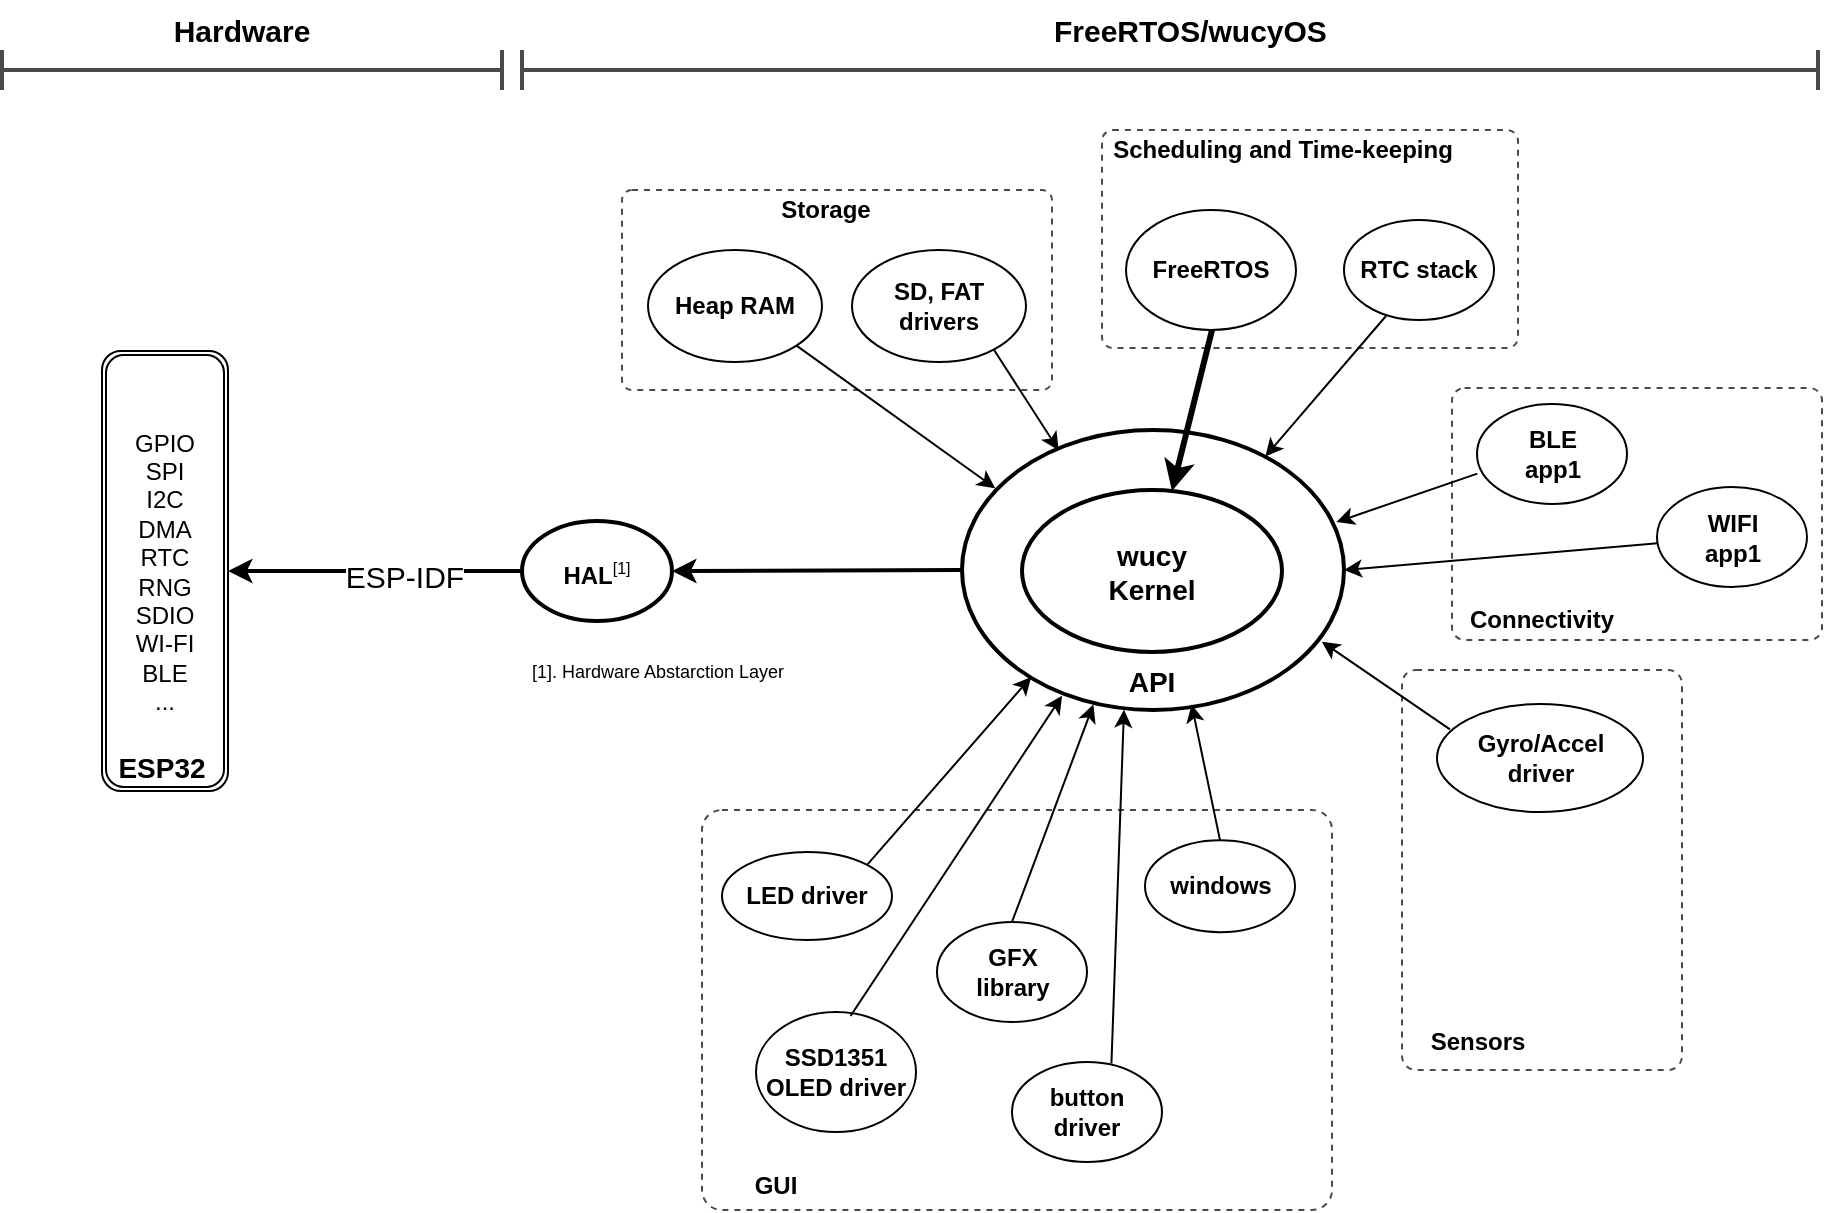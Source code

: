 <mxfile version="12.0.0" type="github" pages="1"><diagram id="uhMls-USeTIrED09NZos" name="Page-1"><mxGraphModel dx="2881" dy="1089" grid="1" gridSize="10" guides="1" tooltips="1" connect="1" arrows="1" fold="1" page="1" pageScale="1" pageWidth="850" pageHeight="1100" math="0" shadow="0"><root><mxCell id="0"/><mxCell id="1" parent="0"/><mxCell id="KH51fDKrw782N3OBTwOU-150" value="" style="rounded=1;whiteSpace=wrap;html=1;strokeWidth=1;glass=0;fillColor=none;arcSize=5;strokeColor=#4A4A4A;dashed=1;" vertex="1" parent="1"><mxGeometry x="410" y="300" width="208" height="109" as="geometry"/></mxCell><mxCell id="KH51fDKrw782N3OBTwOU-149" value="" style="rounded=1;whiteSpace=wrap;html=1;strokeWidth=1;glass=0;fillColor=none;arcSize=5;strokeColor=#4A4A4A;dashed=1;" vertex="1" parent="1"><mxGeometry x="585" y="429" width="185" height="126" as="geometry"/></mxCell><mxCell id="KH51fDKrw782N3OBTwOU-152" value="" style="rounded=1;whiteSpace=wrap;html=1;strokeWidth=1;glass=0;fillColor=none;arcSize=5;strokeColor=#4A4A4A;dashed=1;" vertex="1" parent="1"><mxGeometry x="170" y="330" width="215" height="100" as="geometry"/></mxCell><mxCell id="KH51fDKrw782N3OBTwOU-146" value="" style="rounded=1;whiteSpace=wrap;html=1;strokeWidth=1;glass=0;fillColor=none;arcSize=5;strokeColor=#4A4A4A;dashed=1;" vertex="1" parent="1"><mxGeometry x="560" y="570" width="140" height="200" as="geometry"/></mxCell><mxCell id="KH51fDKrw782N3OBTwOU-114" value="" style="rounded=1;whiteSpace=wrap;html=1;strokeWidth=1;glass=0;fillColor=none;arcSize=5;strokeColor=#4A4A4A;dashed=1;" vertex="1" parent="1"><mxGeometry x="210" y="640" width="315" height="200" as="geometry"/></mxCell><mxCell id="KH51fDKrw782N3OBTwOU-2" value="&lt;b&gt;&lt;br&gt;&lt;/b&gt;" style="ellipse;whiteSpace=wrap;html=1;strokeWidth=2;" vertex="1" parent="1"><mxGeometry x="340" y="450" width="191" height="140" as="geometry"/></mxCell><mxCell id="KH51fDKrw782N3OBTwOU-11" value="&lt;b&gt;FreeRTOS&lt;/b&gt;" style="ellipse;whiteSpace=wrap;html=1;strokeWidth=1;" vertex="1" parent="1"><mxGeometry x="422" y="340" width="85" height="60" as="geometry"/></mxCell><mxCell id="KH51fDKrw782N3OBTwOU-14" value="&lt;b&gt;windows&lt;br&gt;&lt;/b&gt;" style="ellipse;whiteSpace=wrap;html=1;strokeWidth=1;" vertex="1" parent="1"><mxGeometry x="431.5" y="655.087" width="75" height="46" as="geometry"/></mxCell><mxCell id="KH51fDKrw782N3OBTwOU-16" value="&lt;span style=&quot;font-family: &amp;#34;helvetica&amp;#34; , &amp;#34;arial&amp;#34; , sans-serif ; font-size: 0px&quot;&gt;%3CmxGraphModel%3E%3Croot%3E%3CmxCell%20id%3D%220%22%2F%3E%3CmxCell%20id%3D%221%22%20parent%3D%220%22%2F%3E%3CmxCell%20id%3D%222%22%20value%3D%22%26lt%3Bb%26gt%3Bdisplay%26lt%3B%2Fb%26gt%3B%22%20style%3D%22ellipse%3BwhiteSpace%3Dwrap%3Bhtml%3D1%3BstrokeWidth%3D1%3B%22%20vertex%3D%221%22%20parent%3D%221%22%3E%3CmxGeometry%20x%3D%22280%22%20y%3D%22360%22%20width%3D%2275%22%20height%3D%2250%22%20as%3D%22geometry%22%2F%3E%3C%2FmxCell%3E%3C%2Froot%3E%3C%2FmxGraphModel%3E&lt;/span&gt;" style="text;html=1;resizable=0;points=[];autosize=1;align=left;verticalAlign=top;spacingTop=-4;" vertex="1" parent="1"><mxGeometry x="206.5" y="746" width="20" height="20" as="geometry"/></mxCell><mxCell id="KH51fDKrw782N3OBTwOU-17" value="&lt;b&gt;GFX &lt;br&gt;library&lt;br&gt;&lt;/b&gt;" style="ellipse;whiteSpace=wrap;html=1;strokeWidth=1;" vertex="1" parent="1"><mxGeometry x="327.5" y="696" width="75" height="50" as="geometry"/></mxCell><mxCell id="KH51fDKrw782N3OBTwOU-21" value="&lt;b&gt;HAL&lt;/b&gt;&lt;sup&gt;&lt;font style=&quot;font-size: 8px&quot;&gt;[1]&lt;br&gt;&lt;/font&gt;&lt;/sup&gt;" style="ellipse;whiteSpace=wrap;html=1;strokeWidth=2;" vertex="1" parent="1"><mxGeometry x="120" y="495.5" width="75" height="50" as="geometry"/></mxCell><mxCell id="KH51fDKrw782N3OBTwOU-22" value="&lt;font style=&quot;font-size: 9px&quot;&gt;[1]. Hardware Abstarction Layer&lt;/font&gt;" style="text;html=1;strokeColor=none;fillColor=none;align=center;verticalAlign=middle;whiteSpace=wrap;rounded=0;strokeWidth=3;" vertex="1" parent="1"><mxGeometry x="120" y="560" width="136" height="20" as="geometry"/></mxCell><mxCell id="KH51fDKrw782N3OBTwOU-25" value="" style="endArrow=classic;html=1;exitX=0;exitY=0.5;exitDx=0;exitDy=0;entryX=1;entryY=0.5;entryDx=0;entryDy=0;strokeWidth=2;" edge="1" parent="1" source="KH51fDKrw782N3OBTwOU-2" target="KH51fDKrw782N3OBTwOU-21"><mxGeometry width="50" height="50" relative="1" as="geometry"><mxPoint x="105.5" y="749" as="sourcePoint"/><mxPoint x="155.5" y="699" as="targetPoint"/></mxGeometry></mxCell><mxCell id="KH51fDKrw782N3OBTwOU-27" value="&lt;font style=&quot;font-size: 12px&quot;&gt;&lt;b&gt;SSD1351&lt;br&gt;OLED driver&lt;/b&gt;&lt;/font&gt;" style="ellipse;whiteSpace=wrap;html=1;strokeWidth=1;" vertex="1" parent="1"><mxGeometry x="237" y="741" width="80" height="60" as="geometry"/></mxCell><mxCell id="KH51fDKrw782N3OBTwOU-42" value="&lt;b&gt;button&lt;br&gt;driver&lt;br&gt;&lt;/b&gt;" style="ellipse;whiteSpace=wrap;html=1;strokeWidth=1;" vertex="1" parent="1"><mxGeometry x="365" y="766" width="75" height="50" as="geometry"/></mxCell><mxCell id="KH51fDKrw782N3OBTwOU-46" value="&lt;b&gt;WIFI&lt;br&gt;app1&lt;br&gt;&lt;/b&gt;" style="ellipse;whiteSpace=wrap;html=1;strokeWidth=1;" vertex="1" parent="1"><mxGeometry x="687.5" y="478.5" width="75" height="50" as="geometry"/></mxCell><mxCell id="KH51fDKrw782N3OBTwOU-51" value="" style="endArrow=classic;html=1;strokeWidth=3;" edge="1" parent="1" target="KH51fDKrw782N3OBTwOU-142"><mxGeometry width="50" height="50" relative="1" as="geometry"><mxPoint x="465" y="400" as="sourcePoint"/><mxPoint x="450" y="450" as="targetPoint"/></mxGeometry></mxCell><mxCell id="KH51fDKrw782N3OBTwOU-52" value="" style="endArrow=classic;html=1;entryX=1;entryY=0.5;entryDx=0;entryDy=0;" edge="1" parent="1" source="KH51fDKrw782N3OBTwOU-46" target="KH51fDKrw782N3OBTwOU-2"><mxGeometry width="50" height="50" relative="1" as="geometry"><mxPoint x="626.5" y="480" as="sourcePoint"/><mxPoint x="406.875" y="600.6" as="targetPoint"/></mxGeometry></mxCell><mxCell id="KH51fDKrw782N3OBTwOU-68" value="&lt;span&gt;&lt;b&gt;Gyro/Accel&lt;br&gt;driver&lt;/b&gt;&lt;br&gt;&lt;/span&gt;" style="ellipse;whiteSpace=wrap;html=1;strokeWidth=1;" vertex="1" parent="1"><mxGeometry x="577.5" y="587" width="103" height="54" as="geometry"/></mxCell><mxCell id="KH51fDKrw782N3OBTwOU-69" value="" style="endArrow=classic;html=1;exitX=0.063;exitY=0.235;exitDx=0;exitDy=0;exitPerimeter=0;entryX=0.942;entryY=0.756;entryDx=0;entryDy=0;entryPerimeter=0;" edge="1" parent="1" source="KH51fDKrw782N3OBTwOU-68" target="KH51fDKrw782N3OBTwOU-2"><mxGeometry width="50" height="50" relative="1" as="geometry"><mxPoint x="516.5" y="519" as="sourcePoint"/><mxPoint x="504.5" y="524" as="targetPoint"/></mxGeometry></mxCell><mxCell id="KH51fDKrw782N3OBTwOU-92" value="" style="endArrow=classic;html=1;exitX=0.591;exitY=0.033;exitDx=0;exitDy=0;entryX=0.262;entryY=0.949;entryDx=0;entryDy=0;entryPerimeter=0;exitPerimeter=0;" edge="1" parent="1" source="KH51fDKrw782N3OBTwOU-27" target="KH51fDKrw782N3OBTwOU-2"><mxGeometry width="50" height="50" relative="1" as="geometry"><mxPoint x="452.381" y="615.891" as="sourcePoint"/><mxPoint x="388.756" y="564.38" as="targetPoint"/></mxGeometry></mxCell><mxCell id="KH51fDKrw782N3OBTwOU-101" value="" style="endArrow=classic;html=1;exitX=0.663;exitY=0.014;exitDx=0;exitDy=0;exitPerimeter=0;entryX=0.424;entryY=0.999;entryDx=0;entryDy=0;entryPerimeter=0;" edge="1" parent="1" source="KH51fDKrw782N3OBTwOU-42" target="KH51fDKrw782N3OBTwOU-2"><mxGeometry width="50" height="50" relative="1" as="geometry"><mxPoint x="577.483" y="607.322" as="sourcePoint"/><mxPoint x="513.756" y="555.88" as="targetPoint"/></mxGeometry></mxCell><mxCell id="KH51fDKrw782N3OBTwOU-102" value="" style="endArrow=classic;html=1;exitX=0.5;exitY=0;exitDx=0;exitDy=0;entryX=0.344;entryY=0.98;entryDx=0;entryDy=0;entryPerimeter=0;strokeWidth=1;" edge="1" parent="1" source="KH51fDKrw782N3OBTwOU-17" target="KH51fDKrw782N3OBTwOU-2"><mxGeometry width="50" height="50" relative="1" as="geometry"><mxPoint x="356.225" y="720.7" as="sourcePoint"/><mxPoint x="435.068" y="552.44" as="targetPoint"/></mxGeometry></mxCell><mxCell id="KH51fDKrw782N3OBTwOU-112" value="" style="endArrow=classic;html=1;exitX=0.5;exitY=0;exitDx=0;exitDy=0;entryX=0.601;entryY=0.98;entryDx=0;entryDy=0;entryPerimeter=0;" edge="1" parent="1" source="KH51fDKrw782N3OBTwOU-14" target="KH51fDKrw782N3OBTwOU-2"><mxGeometry width="50" height="50" relative="1" as="geometry"><mxPoint x="395.5" y="660" as="sourcePoint"/><mxPoint x="458.072" y="560.12" as="targetPoint"/></mxGeometry></mxCell><mxCell id="KH51fDKrw782N3OBTwOU-115" value="&lt;b&gt;&lt;font style=&quot;font-size: 12px&quot;&gt;GUI&lt;/font&gt;&lt;/b&gt;" style="text;html=1;strokeColor=none;fillColor=none;align=center;verticalAlign=middle;whiteSpace=wrap;rounded=0;glass=0;fontSize=15;" vertex="1" parent="1"><mxGeometry x="226.5" y="816" width="40" height="20" as="geometry"/></mxCell><mxCell id="KH51fDKrw782N3OBTwOU-116" value="&lt;b&gt;&lt;font style=&quot;font-size: 12px&quot;&gt;LED driver&lt;/font&gt;&lt;/b&gt;" style="ellipse;whiteSpace=wrap;html=1;strokeWidth=1;" vertex="1" parent="1"><mxGeometry x="220" y="661" width="85" height="44" as="geometry"/></mxCell><mxCell id="KH51fDKrw782N3OBTwOU-119" value="" style="endArrow=classic;html=1;exitX=1;exitY=0;exitDx=0;exitDy=0;entryX=0.181;entryY=0.882;entryDx=0;entryDy=0;entryPerimeter=0;" edge="1" parent="1" source="KH51fDKrw782N3OBTwOU-116" target="KH51fDKrw782N3OBTwOU-2"><mxGeometry width="50" height="50" relative="1" as="geometry"><mxPoint x="601.174" y="602.231" as="sourcePoint"/><mxPoint x="500.582" y="547.359" as="targetPoint"/></mxGeometry></mxCell><mxCell id="KH51fDKrw782N3OBTwOU-122" value="&lt;b&gt;RTC stack&lt;br&gt;&lt;/b&gt;" style="ellipse;whiteSpace=wrap;html=1;strokeWidth=1;" vertex="1" parent="1"><mxGeometry x="531" y="345" width="75" height="50" as="geometry"/></mxCell><mxCell id="KH51fDKrw782N3OBTwOU-123" value="" style="endArrow=classic;html=1;exitX=0.28;exitY=0.96;exitDx=0;exitDy=0;entryX=0.794;entryY=0.095;entryDx=0;entryDy=0;entryPerimeter=0;exitPerimeter=0;" edge="1" parent="1" source="KH51fDKrw782N3OBTwOU-122" target="KH51fDKrw782N3OBTwOU-2"><mxGeometry width="50" height="50" relative="1" as="geometry"><mxPoint x="636.5" y="490" as="sourcePoint"/><mxPoint x="670" y="350" as="targetPoint"/></mxGeometry></mxCell><mxCell id="KH51fDKrw782N3OBTwOU-124" value="&lt;b&gt;BLE&lt;br&gt;app1&lt;br&gt;&lt;/b&gt;" style="ellipse;whiteSpace=wrap;html=1;strokeWidth=1;" vertex="1" parent="1"><mxGeometry x="597.5" y="437" width="75" height="50" as="geometry"/></mxCell><mxCell id="KH51fDKrw782N3OBTwOU-125" value="" style="endArrow=classic;html=1;entryX=0.98;entryY=0.329;entryDx=0;entryDy=0;exitX=0.002;exitY=0.696;exitDx=0;exitDy=0;exitPerimeter=0;entryPerimeter=0;" edge="1" parent="1" source="KH51fDKrw782N3OBTwOU-124" target="KH51fDKrw782N3OBTwOU-2"><mxGeometry width="50" height="50" relative="1" as="geometry"><mxPoint x="600" y="380" as="sourcePoint"/><mxPoint x="480" y="409" as="targetPoint"/></mxGeometry></mxCell><mxCell id="KH51fDKrw782N3OBTwOU-128" value="&lt;b&gt;&lt;font style=&quot;font-size: 12px&quot;&gt;Sensors&lt;/font&gt;&lt;/b&gt;" style="text;html=1;strokeColor=none;fillColor=none;align=center;verticalAlign=middle;whiteSpace=wrap;rounded=0;glass=0;" vertex="1" parent="1"><mxGeometry x="577.5" y="746" width="40" height="20" as="geometry"/></mxCell><mxCell id="KH51fDKrw782N3OBTwOU-131" value="&lt;b&gt;&lt;font style=&quot;font-size: 12px&quot;&gt;Connectivity&lt;/font&gt;&lt;/b&gt;" style="text;html=1;strokeColor=none;fillColor=none;align=center;verticalAlign=middle;whiteSpace=wrap;rounded=0;glass=0;" vertex="1" parent="1"><mxGeometry x="610" y="535" width="40" height="20" as="geometry"/></mxCell><mxCell id="KH51fDKrw782N3OBTwOU-133" value="&lt;b&gt;&lt;font style=&quot;font-size: 12px&quot;&gt;Scheduling and Time-keeping&lt;/font&gt;&lt;/b&gt;" style="text;html=1;strokeColor=none;fillColor=none;align=center;verticalAlign=middle;whiteSpace=wrap;rounded=0;glass=0;" vertex="1" parent="1"><mxGeometry x="379" y="300" width="243" height="20" as="geometry"/></mxCell><mxCell id="KH51fDKrw782N3OBTwOU-139" value="&lt;span style=&quot;text-align: right&quot;&gt;GPIO&lt;/span&gt;&lt;br style=&quot;text-align: right&quot;&gt;&lt;span style=&quot;text-align: right&quot;&gt;SPI&lt;br&gt;&lt;/span&gt;I2C&lt;br style=&quot;text-align: right&quot;&gt;&lt;span style=&quot;text-align: right&quot;&gt;DMA&lt;/span&gt;&lt;br style=&quot;text-align: right&quot;&gt;&lt;span style=&quot;text-align: right&quot;&gt;RTC&lt;/span&gt;&lt;br style=&quot;text-align: right&quot;&gt;&lt;span style=&quot;text-align: right&quot;&gt;RNG&lt;br&gt;&lt;/span&gt;SDIO&lt;br style=&quot;text-align: right&quot;&gt;&lt;span style=&quot;text-align: right&quot;&gt;WI-FI&lt;/span&gt;&lt;br style=&quot;text-align: right&quot;&gt;&lt;span style=&quot;text-align: right&quot;&gt;BLE&lt;br&gt;...&lt;br&gt;&lt;/span&gt;" style="shape=ext;double=1;rounded=1;whiteSpace=wrap;html=1;glass=0;strokeWidth=1;fillColor=none;" vertex="1" parent="1"><mxGeometry x="-90" y="410.5" width="63" height="220" as="geometry"/></mxCell><mxCell id="KH51fDKrw782N3OBTwOU-142" value="&lt;b&gt;&lt;font style=&quot;font-size: 14px&quot;&gt;wucy&lt;br&gt;Kernel&lt;/font&gt;&lt;br&gt;&lt;/b&gt;" style="ellipse;whiteSpace=wrap;html=1;strokeWidth=2;" vertex="1" parent="1"><mxGeometry x="370" y="480" width="130" height="81" as="geometry"/></mxCell><mxCell id="KH51fDKrw782N3OBTwOU-143" value="&lt;b&gt;&lt;font style=&quot;font-size: 14px&quot;&gt;API&lt;/font&gt;&lt;/b&gt;" style="text;html=1;strokeColor=none;fillColor=none;align=center;verticalAlign=middle;whiteSpace=wrap;rounded=0;glass=0;" vertex="1" parent="1"><mxGeometry x="395" y="566.128" width="80" height="20" as="geometry"/></mxCell><mxCell id="KH51fDKrw782N3OBTwOU-144" value="" style="endArrow=classic;html=1;strokeWidth=2;exitX=0;exitY=0.5;exitDx=0;exitDy=0;entryX=1;entryY=0.5;entryDx=0;entryDy=0;" edge="1" parent="1" source="KH51fDKrw782N3OBTwOU-21" target="KH51fDKrw782N3OBTwOU-139"><mxGeometry width="50" height="50" relative="1" as="geometry"><mxPoint x="1.5" y="505.5" as="sourcePoint"/><mxPoint x="51.5" y="455.5" as="targetPoint"/></mxGeometry></mxCell><mxCell id="KH51fDKrw782N3OBTwOU-165" value="ESP-IDF" style="text;html=1;resizable=0;points=[];align=center;verticalAlign=middle;labelBackgroundColor=#ffffff;fontSize=15;" vertex="1" connectable="0" parent="KH51fDKrw782N3OBTwOU-144"><mxGeometry x="-0.191" y="2" relative="1" as="geometry"><mxPoint as="offset"/></mxGeometry></mxCell><mxCell id="KH51fDKrw782N3OBTwOU-145" value="&lt;b&gt;&lt;font style=&quot;font-size: 14px&quot;&gt;ESP32&lt;/font&gt;&lt;/b&gt;" style="text;html=1;strokeColor=none;fillColor=none;align=center;verticalAlign=middle;whiteSpace=wrap;rounded=0;glass=0;" vertex="1" parent="1"><mxGeometry x="-100" y="608.628" width="80" height="20" as="geometry"/></mxCell><mxCell id="KH51fDKrw782N3OBTwOU-147" value="&lt;b&gt;SD, FAT &lt;br&gt;drivers&lt;br&gt;&lt;/b&gt;" style="ellipse;whiteSpace=wrap;html=1;strokeWidth=1;" vertex="1" parent="1"><mxGeometry x="285" y="360" width="87" height="56" as="geometry"/></mxCell><mxCell id="KH51fDKrw782N3OBTwOU-151" value="" style="endArrow=classic;html=1;exitX=0.813;exitY=0.884;exitDx=0;exitDy=0;exitPerimeter=0;entryX=0.253;entryY=0.072;entryDx=0;entryDy=0;entryPerimeter=0;" edge="1" parent="1" source="KH51fDKrw782N3OBTwOU-147" target="KH51fDKrw782N3OBTwOU-2"><mxGeometry width="50" height="50" relative="1" as="geometry"><mxPoint x="562" y="403" as="sourcePoint"/><mxPoint x="387" y="458" as="targetPoint"/></mxGeometry></mxCell><mxCell id="KH51fDKrw782N3OBTwOU-153" value="&lt;b&gt;&lt;font style=&quot;font-size: 12px&quot;&gt;Storage&lt;/font&gt;&lt;/b&gt;" style="text;html=1;strokeColor=none;fillColor=none;align=center;verticalAlign=middle;whiteSpace=wrap;rounded=0;glass=0;" vertex="1" parent="1"><mxGeometry x="251.5" y="330" width="40" height="20" as="geometry"/></mxCell><mxCell id="KH51fDKrw782N3OBTwOU-154" value="" style="shape=crossbar;whiteSpace=wrap;html=1;rounded=1;glass=0;strokeColor=#4A4A4A;strokeWidth=2;fillColor=none;fontSize=15;" vertex="1" parent="1"><mxGeometry x="120" y="260" width="648" height="20" as="geometry"/></mxCell><mxCell id="KH51fDKrw782N3OBTwOU-158" value="" style="shape=crossbar;whiteSpace=wrap;html=1;rounded=1;glass=0;strokeColor=#4A4A4A;strokeWidth=2;fillColor=none;fontSize=15;" vertex="1" parent="1"><mxGeometry x="-140" y="260" width="250" height="20" as="geometry"/></mxCell><mxCell id="KH51fDKrw782N3OBTwOU-167" value="&lt;b&gt;&lt;font style=&quot;font-size: 15px&quot;&gt;Hardware&lt;/font&gt;&lt;/b&gt;" style="text;html=1;strokeColor=none;fillColor=none;align=center;verticalAlign=middle;whiteSpace=wrap;rounded=0;glass=0;" vertex="1" parent="1"><mxGeometry x="-40" y="240" width="40" height="20" as="geometry"/></mxCell><mxCell id="KH51fDKrw782N3OBTwOU-169" value="&lt;b&gt;FreeRTOS/wucyOS&lt;/b&gt;" style="text;html=1;fontSize=15;" vertex="1" parent="1"><mxGeometry x="384" y="235" width="102" height="30" as="geometry"/></mxCell><mxCell id="KH51fDKrw782N3OBTwOU-170" value="&lt;b&gt;Heap RAM&lt;br&gt;&lt;/b&gt;" style="ellipse;whiteSpace=wrap;html=1;strokeWidth=1;" vertex="1" parent="1"><mxGeometry x="183" y="360" width="87" height="56" as="geometry"/></mxCell><mxCell id="KH51fDKrw782N3OBTwOU-171" value="" style="endArrow=classic;html=1;exitX=1;exitY=1;exitDx=0;exitDy=0;entryX=0.087;entryY=0.208;entryDx=0;entryDy=0;entryPerimeter=0;" edge="1" parent="1" source="KH51fDKrw782N3OBTwOU-170" target="KH51fDKrw782N3OBTwOU-2"><mxGeometry width="50" height="50" relative="1" as="geometry"><mxPoint x="365.731" y="419.504" as="sourcePoint"/><mxPoint x="398.323" y="470.08" as="targetPoint"/></mxGeometry></mxCell></root></mxGraphModel></diagram></mxfile>